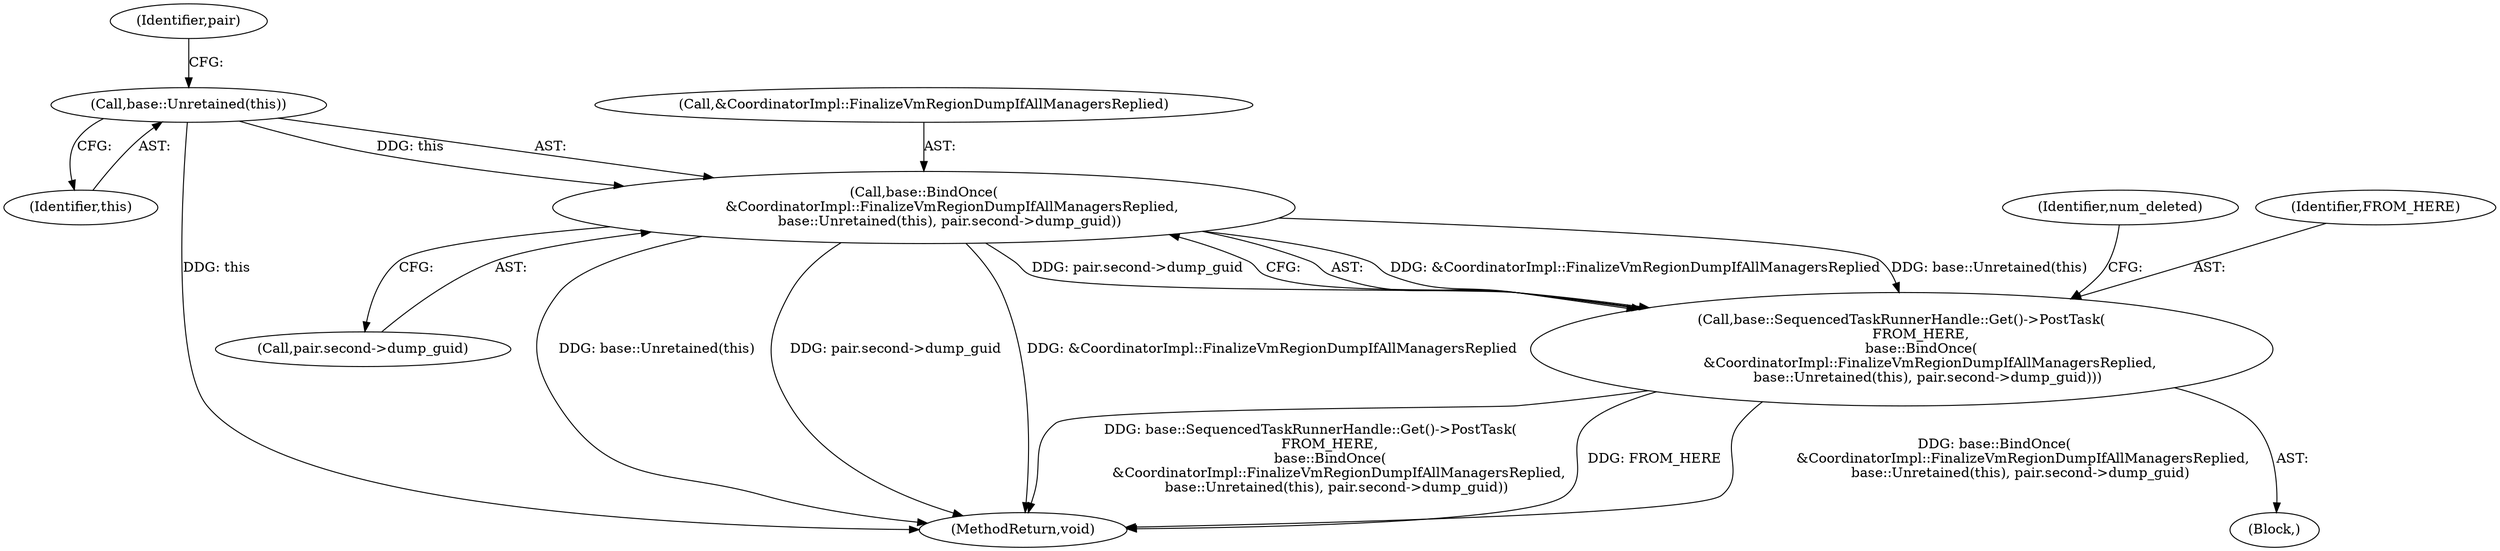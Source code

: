 digraph "1_Chrome_fa76a9f7ef6a028f83f97c181b150ecfd2b13be1_4@del" {
"1000175" [label="(Call,base::BindOnce(\n             &CoordinatorImpl::FinalizeVmRegionDumpIfAllManagersReplied,\n            base::Unretained(this), pair.second->dump_guid))"];
"1000178" [label="(Call,base::Unretained(this))"];
"1000173" [label="(Call,base::SequencedTaskRunnerHandle::Get()->PostTask(\n         FROM_HERE,\n         base::BindOnce(\n             &CoordinatorImpl::FinalizeVmRegionDumpIfAllManagersReplied,\n            base::Unretained(this), pair.second->dump_guid)))"];
"1000187" [label="(Identifier,num_deleted)"];
"1000173" [label="(Call,base::SequencedTaskRunnerHandle::Get()->PostTask(\n         FROM_HERE,\n         base::BindOnce(\n             &CoordinatorImpl::FinalizeVmRegionDumpIfAllManagersReplied,\n            base::Unretained(this), pair.second->dump_guid)))"];
"1000172" [label="(Block,)"];
"1000176" [label="(Call,&CoordinatorImpl::FinalizeVmRegionDumpIfAllManagersReplied)"];
"1000179" [label="(Identifier,this)"];
"1000175" [label="(Call,base::BindOnce(\n             &CoordinatorImpl::FinalizeVmRegionDumpIfAllManagersReplied,\n            base::Unretained(this), pair.second->dump_guid))"];
"1000180" [label="(Call,pair.second->dump_guid)"];
"1000182" [label="(Identifier,pair)"];
"1000174" [label="(Identifier,FROM_HERE)"];
"1000194" [label="(MethodReturn,void)"];
"1000178" [label="(Call,base::Unretained(this))"];
"1000175" -> "1000173"  [label="AST: "];
"1000175" -> "1000180"  [label="CFG: "];
"1000176" -> "1000175"  [label="AST: "];
"1000178" -> "1000175"  [label="AST: "];
"1000180" -> "1000175"  [label="AST: "];
"1000173" -> "1000175"  [label="CFG: "];
"1000175" -> "1000194"  [label="DDG: base::Unretained(this)"];
"1000175" -> "1000194"  [label="DDG: pair.second->dump_guid"];
"1000175" -> "1000194"  [label="DDG: &CoordinatorImpl::FinalizeVmRegionDumpIfAllManagersReplied"];
"1000175" -> "1000173"  [label="DDG: &CoordinatorImpl::FinalizeVmRegionDumpIfAllManagersReplied"];
"1000175" -> "1000173"  [label="DDG: base::Unretained(this)"];
"1000175" -> "1000173"  [label="DDG: pair.second->dump_guid"];
"1000178" -> "1000175"  [label="DDG: this"];
"1000178" -> "1000179"  [label="CFG: "];
"1000179" -> "1000178"  [label="AST: "];
"1000182" -> "1000178"  [label="CFG: "];
"1000178" -> "1000194"  [label="DDG: this"];
"1000173" -> "1000172"  [label="AST: "];
"1000174" -> "1000173"  [label="AST: "];
"1000187" -> "1000173"  [label="CFG: "];
"1000173" -> "1000194"  [label="DDG: base::SequencedTaskRunnerHandle::Get()->PostTask(\n         FROM_HERE,\n         base::BindOnce(\n             &CoordinatorImpl::FinalizeVmRegionDumpIfAllManagersReplied,\n            base::Unretained(this), pair.second->dump_guid))"];
"1000173" -> "1000194"  [label="DDG: FROM_HERE"];
"1000173" -> "1000194"  [label="DDG: base::BindOnce(\n             &CoordinatorImpl::FinalizeVmRegionDumpIfAllManagersReplied,\n            base::Unretained(this), pair.second->dump_guid)"];
}
